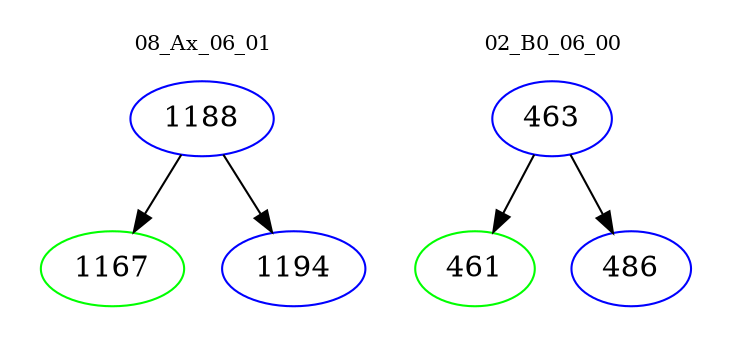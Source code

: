digraph{
subgraph cluster_0 {
color = white
label = "08_Ax_06_01";
fontsize=10;
T0_1188 [label="1188", color="blue"]
T0_1188 -> T0_1167 [color="black"]
T0_1167 [label="1167", color="green"]
T0_1188 -> T0_1194 [color="black"]
T0_1194 [label="1194", color="blue"]
}
subgraph cluster_1 {
color = white
label = "02_B0_06_00";
fontsize=10;
T1_463 [label="463", color="blue"]
T1_463 -> T1_461 [color="black"]
T1_461 [label="461", color="green"]
T1_463 -> T1_486 [color="black"]
T1_486 [label="486", color="blue"]
}
}
